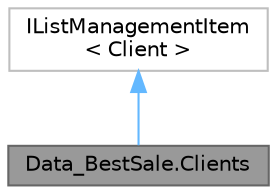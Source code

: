 digraph "Data_BestSale.Clients"
{
 // LATEX_PDF_SIZE
  bgcolor="transparent";
  edge [fontname=Helvetica,fontsize=10,labelfontname=Helvetica,labelfontsize=10];
  node [fontname=Helvetica,fontsize=10,shape=box,height=0.2,width=0.4];
  Node1 [id="Node000001",label="Data_BestSale.Clients",height=0.2,width=0.4,color="gray40", fillcolor="grey60", style="filled", fontcolor="black",tooltip="Purpose: Class with the definition and methods to manage a list of clients. Created by: Jose Alves a2..."];
  Node2 -> Node1 [id="edge1_Node000001_Node000002",dir="back",color="steelblue1",style="solid",tooltip=" "];
  Node2 [id="Node000002",label="IListManagementItem\l\< Client \>",height=0.2,width=0.4,color="grey75", fillcolor="white", style="filled",URL="$interface_data___best_sale_1_1_i_list_management_item.html",tooltip=" "];
}
